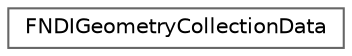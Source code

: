 digraph "Graphical Class Hierarchy"
{
 // INTERACTIVE_SVG=YES
 // LATEX_PDF_SIZE
  bgcolor="transparent";
  edge [fontname=Helvetica,fontsize=10,labelfontname=Helvetica,labelfontsize=10];
  node [fontname=Helvetica,fontsize=10,shape=box,height=0.2,width=0.4];
  rankdir="LR";
  Node0 [id="Node000000",label="FNDIGeometryCollectionData",height=0.2,width=0.4,color="grey40", fillcolor="white", style="filled",URL="$d6/d3a/structFNDIGeometryCollectionData.html",tooltip="Data stored per physics asset instance."];
}
